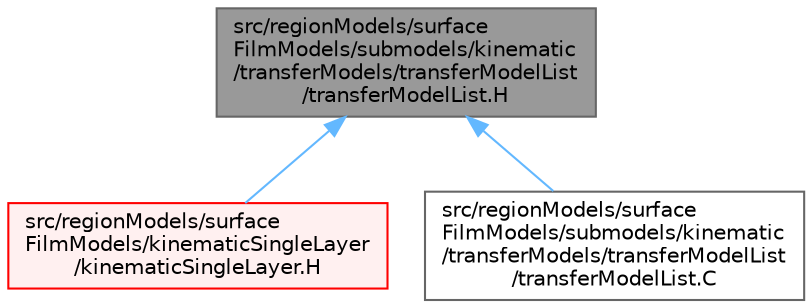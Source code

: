 digraph "src/regionModels/surfaceFilmModels/submodels/kinematic/transferModels/transferModelList/transferModelList.H"
{
 // LATEX_PDF_SIZE
  bgcolor="transparent";
  edge [fontname=Helvetica,fontsize=10,labelfontname=Helvetica,labelfontsize=10];
  node [fontname=Helvetica,fontsize=10,shape=box,height=0.2,width=0.4];
  Node1 [id="Node000001",label="src/regionModels/surface\lFilmModels/submodels/kinematic\l/transferModels/transferModelList\l/transferModelList.H",height=0.2,width=0.4,color="gray40", fillcolor="grey60", style="filled", fontcolor="black",tooltip=" "];
  Node1 -> Node2 [id="edge1_Node000001_Node000002",dir="back",color="steelblue1",style="solid",tooltip=" "];
  Node2 [id="Node000002",label="src/regionModels/surface\lFilmModels/kinematicSingleLayer\l/kinematicSingleLayer.H",height=0.2,width=0.4,color="red", fillcolor="#FFF0F0", style="filled",URL="$kinematicSingleLayer_8H.html",tooltip=" "];
  Node1 -> Node26 [id="edge2_Node000001_Node000026",dir="back",color="steelblue1",style="solid",tooltip=" "];
  Node26 [id="Node000026",label="src/regionModels/surface\lFilmModels/submodels/kinematic\l/transferModels/transferModelList\l/transferModelList.C",height=0.2,width=0.4,color="grey40", fillcolor="white", style="filled",URL="$transferModelList_8C.html",tooltip=" "];
}
